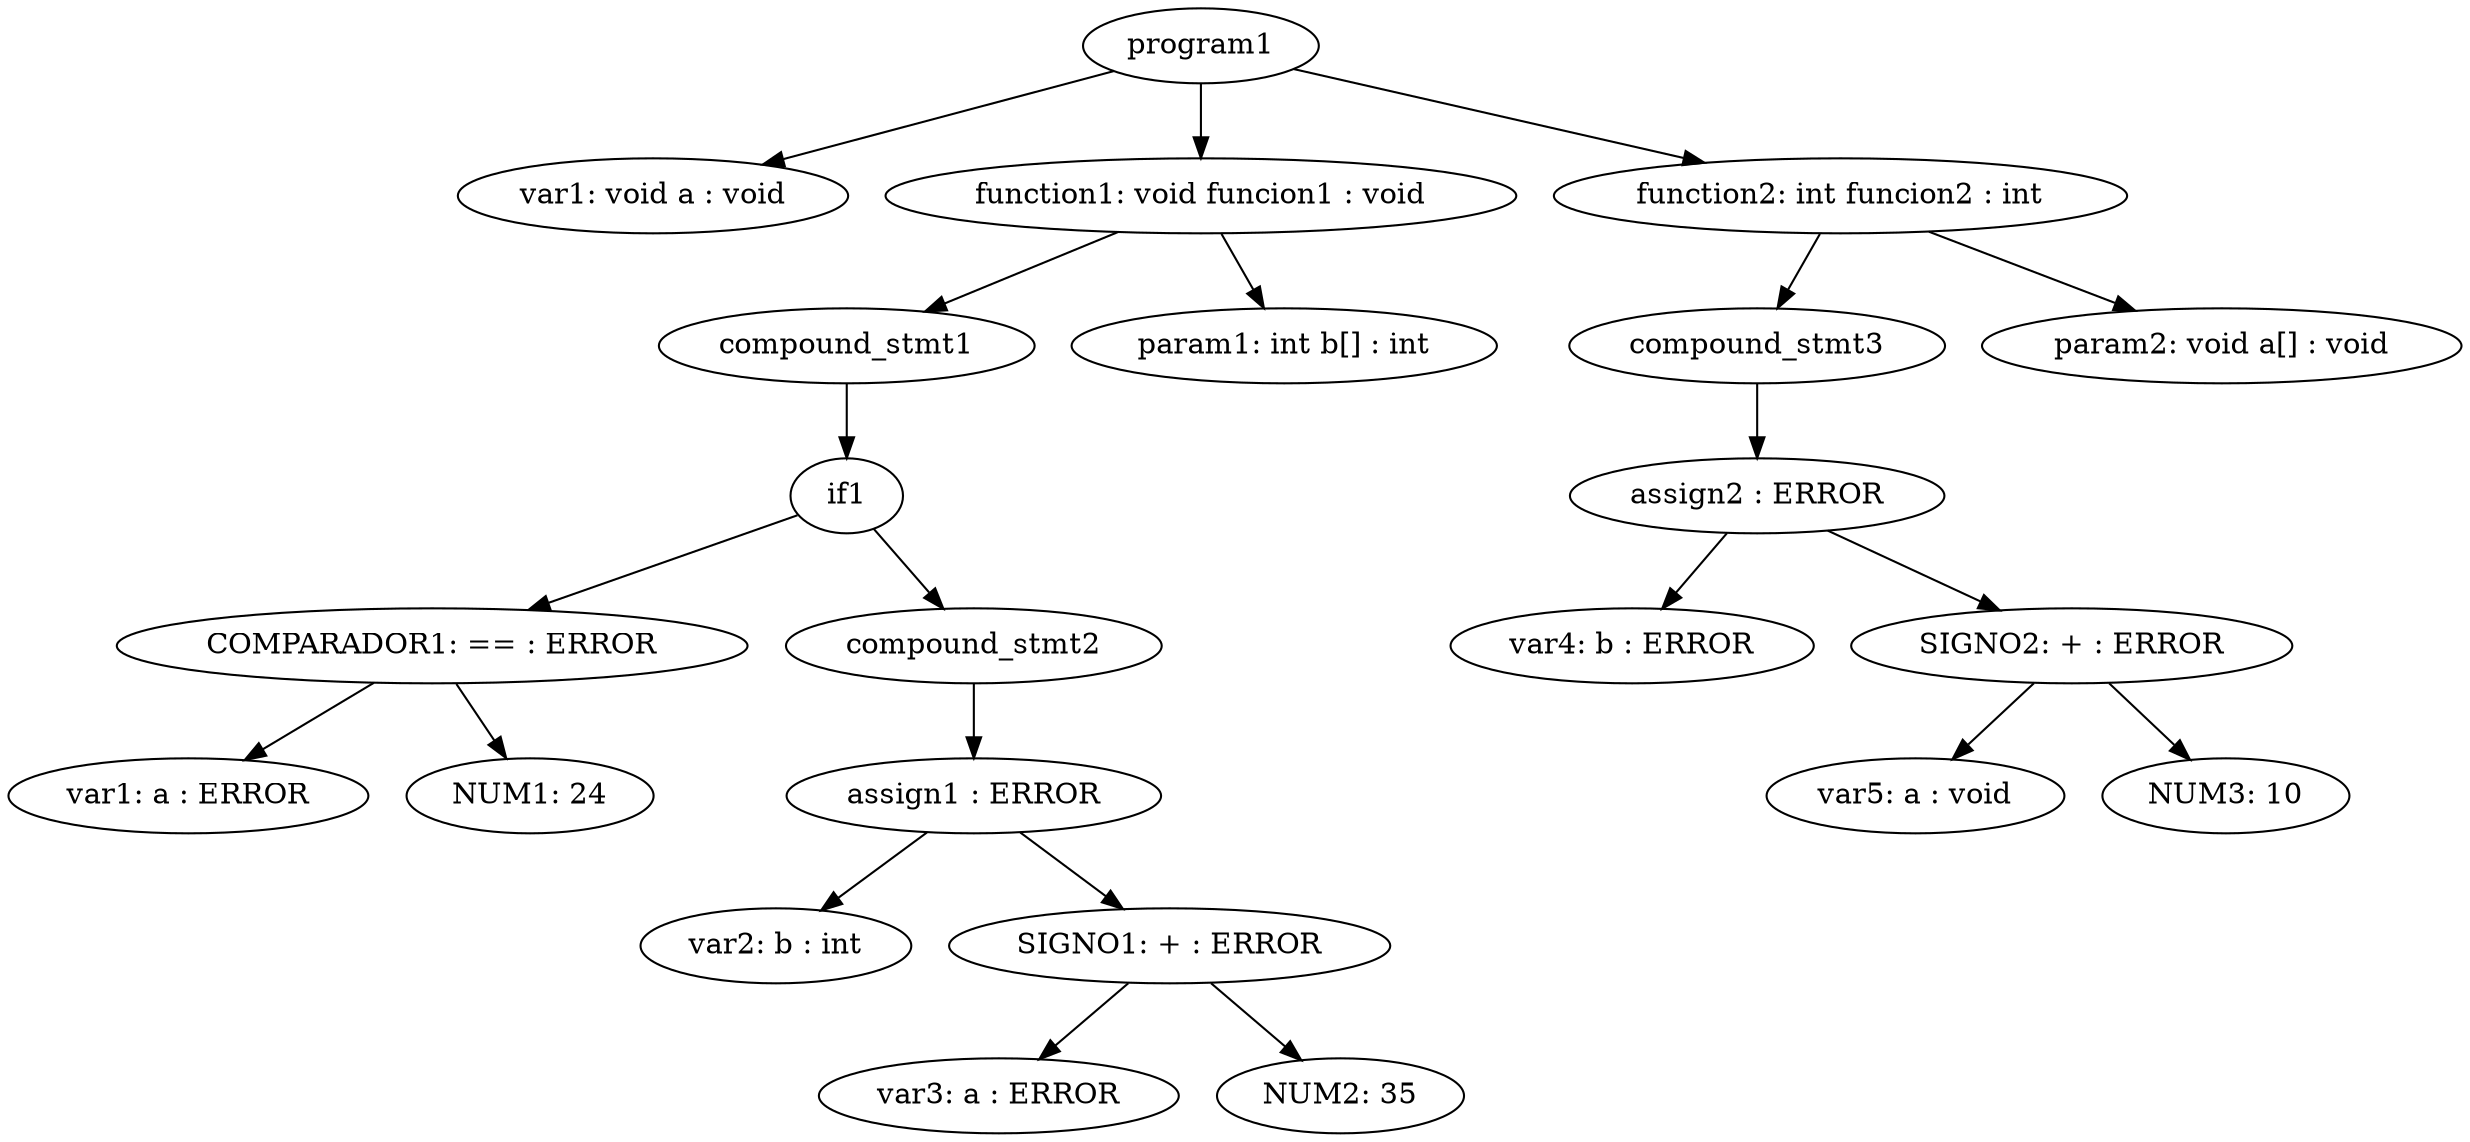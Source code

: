 digraph G {
	"program1" -> "var1: void a : void"
	"program1" -> "function1: void funcion1 : void"
	"function1: void funcion1 : void" -> "compound_stmt1"
	"compound_stmt1" -> "if1"
	"if1" -> "COMPARADOR1: == : ERROR"
	"COMPARADOR1: == : ERROR" -> "var1: a : ERROR"
	"COMPARADOR1: == : ERROR" -> "NUM1: 24"
	"if1" -> "compound_stmt2"
	"compound_stmt2" -> "assign1 : ERROR"
	"assign1 : ERROR" -> "var2: b : int"
	"assign1 : ERROR" -> "SIGNO1: + : ERROR"
	"SIGNO1: + : ERROR" -> "var3: a : ERROR"
	"SIGNO1: + : ERROR" -> "NUM2: 35"
	"function1: void funcion1 : void" -> "param1: int b[] : int"
	"program1" -> "function2: int funcion2 : int"
	"function2: int funcion2 : int" -> "compound_stmt3"
	"compound_stmt3" -> "assign2 : ERROR"
	"assign2 : ERROR" -> "var4: b : ERROR"
	"assign2 : ERROR" -> "SIGNO2: + : ERROR"
	"SIGNO2: + : ERROR" -> "var5: a : void"
	"SIGNO2: + : ERROR" -> "NUM3: 10"
	"function2: int funcion2 : int" -> "param2: void a[] : void"
}